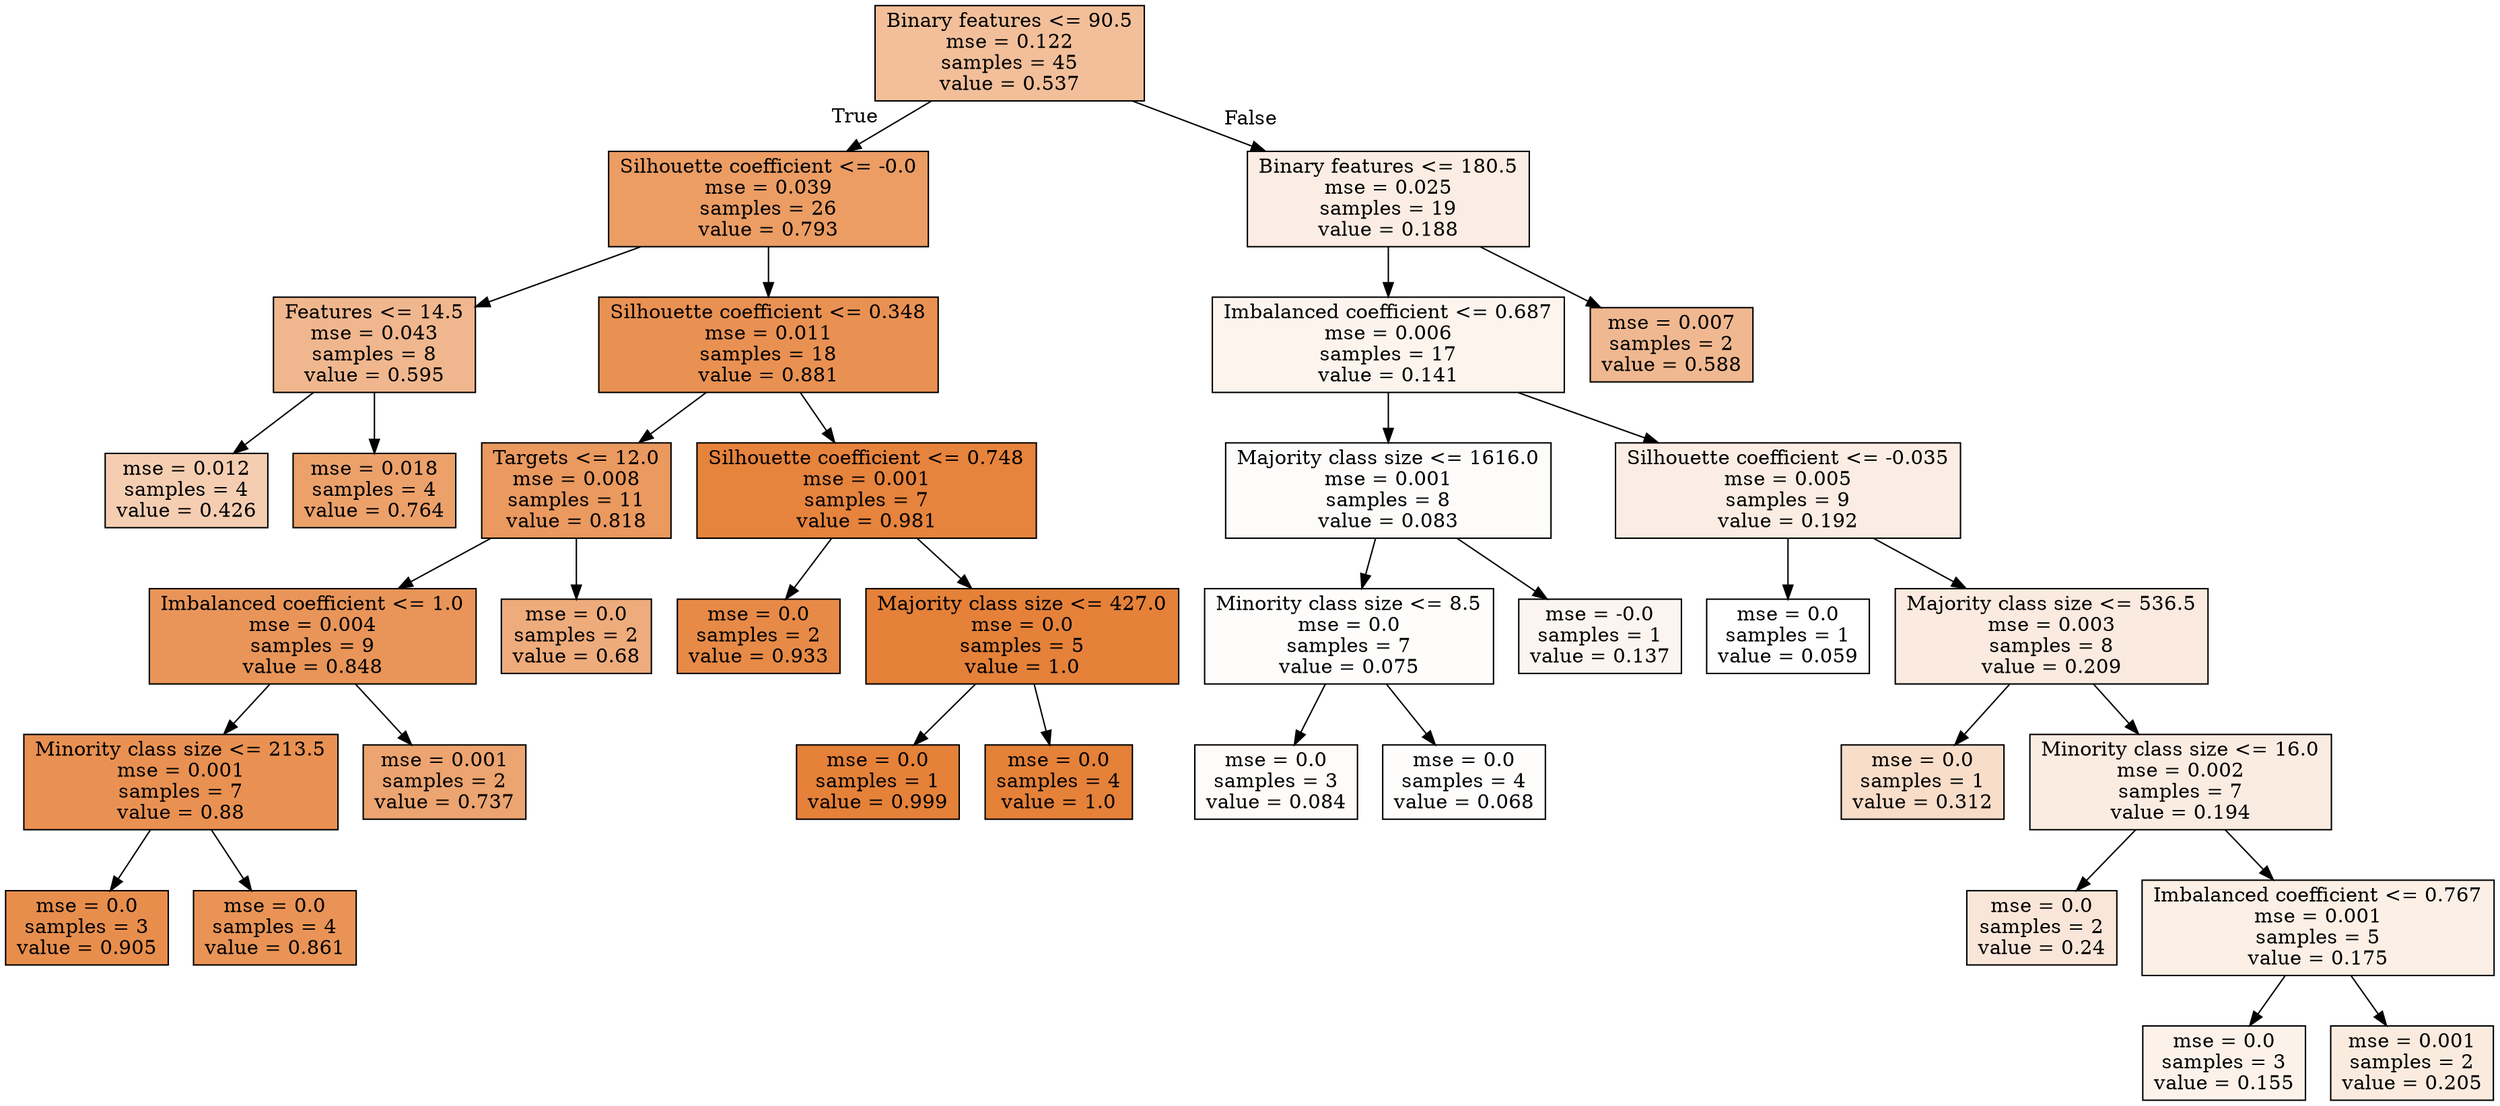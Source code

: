 digraph Tree {
node [shape=box, style="filled", color="black"] ;
0 [label="Binary features <= 90.5\nmse = 0.122\nsamples = 45\nvalue = 0.537", fillcolor="#e5813982"] ;
1 [label="Silhouette coefficient <= -0.0\nmse = 0.039\nsamples = 26\nvalue = 0.793", fillcolor="#e58139c7"] ;
0 -> 1 [labeldistance=2.5, labelangle=45, headlabel="True"] ;
2 [label="Features <= 14.5\nmse = 0.043\nsamples = 8\nvalue = 0.595", fillcolor="#e5813991"] ;
1 -> 2 ;
3 [label="mse = 0.012\nsamples = 4\nvalue = 0.426", fillcolor="#e5813963"] ;
2 -> 3 ;
4 [label="mse = 0.018\nsamples = 4\nvalue = 0.764", fillcolor="#e58139bf"] ;
2 -> 4 ;
5 [label="Silhouette coefficient <= 0.348\nmse = 0.011\nsamples = 18\nvalue = 0.881", fillcolor="#e58139df"] ;
1 -> 5 ;
6 [label="Targets <= 12.0\nmse = 0.008\nsamples = 11\nvalue = 0.818", fillcolor="#e58139ce"] ;
5 -> 6 ;
7 [label="Imbalanced coefficient <= 1.0\nmse = 0.004\nsamples = 9\nvalue = 0.848", fillcolor="#e58139d6"] ;
6 -> 7 ;
8 [label="Minority class size <= 213.5\nmse = 0.001\nsamples = 7\nvalue = 0.88", fillcolor="#e58139de"] ;
7 -> 8 ;
9 [label="mse = 0.0\nsamples = 3\nvalue = 0.905", fillcolor="#e58139e5"] ;
8 -> 9 ;
10 [label="mse = 0.0\nsamples = 4\nvalue = 0.861", fillcolor="#e58139d9"] ;
8 -> 10 ;
11 [label="mse = 0.001\nsamples = 2\nvalue = 0.737", fillcolor="#e58139b8"] ;
7 -> 11 ;
12 [label="mse = 0.0\nsamples = 2\nvalue = 0.68", fillcolor="#e58139a8"] ;
6 -> 12 ;
13 [label="Silhouette coefficient <= 0.748\nmse = 0.001\nsamples = 7\nvalue = 0.981", fillcolor="#e58139fa"] ;
5 -> 13 ;
14 [label="mse = 0.0\nsamples = 2\nvalue = 0.933", fillcolor="#e58139ed"] ;
13 -> 14 ;
15 [label="Majority class size <= 427.0\nmse = 0.0\nsamples = 5\nvalue = 1.0", fillcolor="#e58139ff"] ;
13 -> 15 ;
16 [label="mse = 0.0\nsamples = 1\nvalue = 0.999", fillcolor="#e58139ff"] ;
15 -> 16 ;
17 [label="mse = 0.0\nsamples = 4\nvalue = 1.0", fillcolor="#e58139ff"] ;
15 -> 17 ;
18 [label="Binary features <= 180.5\nmse = 0.025\nsamples = 19\nvalue = 0.188", fillcolor="#e5813923"] ;
0 -> 18 [labeldistance=2.5, labelangle=-45, headlabel="False"] ;
19 [label="Imbalanced coefficient <= 0.687\nmse = 0.006\nsamples = 17\nvalue = 0.141", fillcolor="#e5813916"] ;
18 -> 19 ;
20 [label="Majority class size <= 1616.0\nmse = 0.001\nsamples = 8\nvalue = 0.083", fillcolor="#e5813906"] ;
19 -> 20 ;
21 [label="Minority class size <= 8.5\nmse = 0.0\nsamples = 7\nvalue = 0.075", fillcolor="#e5813904"] ;
20 -> 21 ;
22 [label="mse = 0.0\nsamples = 3\nvalue = 0.084", fillcolor="#e5813907"] ;
21 -> 22 ;
23 [label="mse = 0.0\nsamples = 4\nvalue = 0.068", fillcolor="#e5813903"] ;
21 -> 23 ;
24 [label="mse = -0.0\nsamples = 1\nvalue = 0.137", fillcolor="#e5813915"] ;
20 -> 24 ;
25 [label="Silhouette coefficient <= -0.035\nmse = 0.005\nsamples = 9\nvalue = 0.192", fillcolor="#e5813924"] ;
19 -> 25 ;
26 [label="mse = 0.0\nsamples = 1\nvalue = 0.059", fillcolor="#e5813900"] ;
25 -> 26 ;
27 [label="Majority class size <= 536.5\nmse = 0.003\nsamples = 8\nvalue = 0.209", fillcolor="#e5813929"] ;
25 -> 27 ;
28 [label="mse = 0.0\nsamples = 1\nvalue = 0.312", fillcolor="#e5813945"] ;
27 -> 28 ;
29 [label="Minority class size <= 16.0\nmse = 0.002\nsamples = 7\nvalue = 0.194", fillcolor="#e5813925"] ;
27 -> 29 ;
30 [label="mse = 0.0\nsamples = 2\nvalue = 0.24", fillcolor="#e5813931"] ;
29 -> 30 ;
31 [label="Imbalanced coefficient <= 0.767\nmse = 0.001\nsamples = 5\nvalue = 0.175", fillcolor="#e5813920"] ;
29 -> 31 ;
32 [label="mse = 0.0\nsamples = 3\nvalue = 0.155", fillcolor="#e581391a"] ;
31 -> 32 ;
33 [label="mse = 0.001\nsamples = 2\nvalue = 0.205", fillcolor="#e5813928"] ;
31 -> 33 ;
34 [label="mse = 0.007\nsamples = 2\nvalue = 0.588", fillcolor="#e581398f"] ;
18 -> 34 ;
}